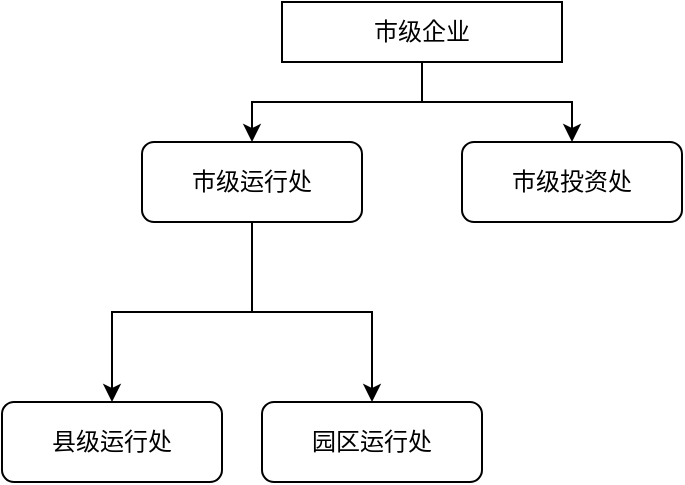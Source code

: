 <mxfile version="14.6.12" type="github">
  <diagram id="2OXvbYQwceJTbxDe8qUV" name="Page-1">
    <mxGraphModel dx="1422" dy="762" grid="1" gridSize="10" guides="1" tooltips="1" connect="1" arrows="1" fold="1" page="1" pageScale="1" pageWidth="827" pageHeight="1169" math="0" shadow="0">
      <root>
        <mxCell id="0" />
        <mxCell id="1" parent="0" />
        <mxCell id="D9POTnDpEfnNpZZSnDYv-7" style="edgeStyle=orthogonalEdgeStyle;rounded=0;orthogonalLoop=1;jettySize=auto;html=1;entryX=0.5;entryY=0;entryDx=0;entryDy=0;" edge="1" parent="1" source="D9POTnDpEfnNpZZSnDYv-1" target="D9POTnDpEfnNpZZSnDYv-3">
          <mxGeometry relative="1" as="geometry" />
        </mxCell>
        <mxCell id="D9POTnDpEfnNpZZSnDYv-10" style="edgeStyle=orthogonalEdgeStyle;rounded=0;orthogonalLoop=1;jettySize=auto;html=1;entryX=0.5;entryY=0;entryDx=0;entryDy=0;" edge="1" parent="1" source="D9POTnDpEfnNpZZSnDYv-1" target="D9POTnDpEfnNpZZSnDYv-4">
          <mxGeometry relative="1" as="geometry" />
        </mxCell>
        <mxCell id="D9POTnDpEfnNpZZSnDYv-1" value="市级企业" style="rounded=0;whiteSpace=wrap;html=1;" vertex="1" parent="1">
          <mxGeometry x="290" y="30" width="140" height="30" as="geometry" />
        </mxCell>
        <mxCell id="D9POTnDpEfnNpZZSnDYv-8" style="edgeStyle=orthogonalEdgeStyle;rounded=0;orthogonalLoop=1;jettySize=auto;html=1;entryX=0.5;entryY=0;entryDx=0;entryDy=0;" edge="1" parent="1" source="D9POTnDpEfnNpZZSnDYv-3" target="D9POTnDpEfnNpZZSnDYv-5">
          <mxGeometry relative="1" as="geometry" />
        </mxCell>
        <mxCell id="D9POTnDpEfnNpZZSnDYv-9" style="edgeStyle=orthogonalEdgeStyle;rounded=0;orthogonalLoop=1;jettySize=auto;html=1;entryX=0.5;entryY=0;entryDx=0;entryDy=0;" edge="1" parent="1" source="D9POTnDpEfnNpZZSnDYv-3" target="D9POTnDpEfnNpZZSnDYv-6">
          <mxGeometry relative="1" as="geometry" />
        </mxCell>
        <mxCell id="D9POTnDpEfnNpZZSnDYv-3" value="市级运行处" style="rounded=1;whiteSpace=wrap;html=1;" vertex="1" parent="1">
          <mxGeometry x="220" y="100" width="110" height="40" as="geometry" />
        </mxCell>
        <mxCell id="D9POTnDpEfnNpZZSnDYv-4" value="市级投资处" style="rounded=1;whiteSpace=wrap;html=1;" vertex="1" parent="1">
          <mxGeometry x="380" y="100" width="110" height="40" as="geometry" />
        </mxCell>
        <mxCell id="D9POTnDpEfnNpZZSnDYv-5" value="县级运行处" style="rounded=1;whiteSpace=wrap;html=1;" vertex="1" parent="1">
          <mxGeometry x="150" y="230" width="110" height="40" as="geometry" />
        </mxCell>
        <mxCell id="D9POTnDpEfnNpZZSnDYv-6" value="园区运行处" style="rounded=1;whiteSpace=wrap;html=1;" vertex="1" parent="1">
          <mxGeometry x="280" y="230" width="110" height="40" as="geometry" />
        </mxCell>
      </root>
    </mxGraphModel>
  </diagram>
</mxfile>
